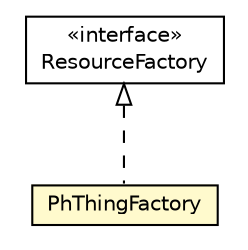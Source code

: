 #!/usr/local/bin/dot
#
# Class diagram 
# Generated by UMLGraph version R5_6-24-gf6e263 (http://www.umlgraph.org/)
#

digraph G {
	edge [fontname="Helvetica",fontsize=10,labelfontname="Helvetica",labelfontsize=10];
	node [fontname="Helvetica",fontsize=10,shape=plaintext];
	nodesep=0.25;
	ranksep=0.5;
	// org.universAAL.ontology.PhThingFactory
	c282819 [label=<<table title="org.universAAL.ontology.PhThingFactory" border="0" cellborder="1" cellspacing="0" cellpadding="2" port="p" bgcolor="lemonChiffon" href="./PhThingFactory.html">
		<tr><td><table border="0" cellspacing="0" cellpadding="1">
<tr><td align="center" balign="center"> PhThingFactory </td></tr>
		</table></td></tr>
		</table>>, URL="./PhThingFactory.html", fontname="Helvetica", fontcolor="black", fontsize=10.0];
	//org.universAAL.ontology.PhThingFactory implements org.universAAL.middleware.rdf.ResourceFactory
	c283367:p -> c282819:p [dir=back,arrowtail=empty,style=dashed];
	// org.universAAL.middleware.rdf.ResourceFactory
	c283367 [label=<<table title="org.universAAL.middleware.rdf.ResourceFactory" border="0" cellborder="1" cellspacing="0" cellpadding="2" port="p" href="http://java.sun.com/j2se/1.4.2/docs/api/org/universAAL/middleware/rdf/ResourceFactory.html">
		<tr><td><table border="0" cellspacing="0" cellpadding="1">
<tr><td align="center" balign="center"> &#171;interface&#187; </td></tr>
<tr><td align="center" balign="center"> ResourceFactory </td></tr>
		</table></td></tr>
		</table>>, URL="http://java.sun.com/j2se/1.4.2/docs/api/org/universAAL/middleware/rdf/ResourceFactory.html", fontname="Helvetica", fontcolor="black", fontsize=10.0];
}

